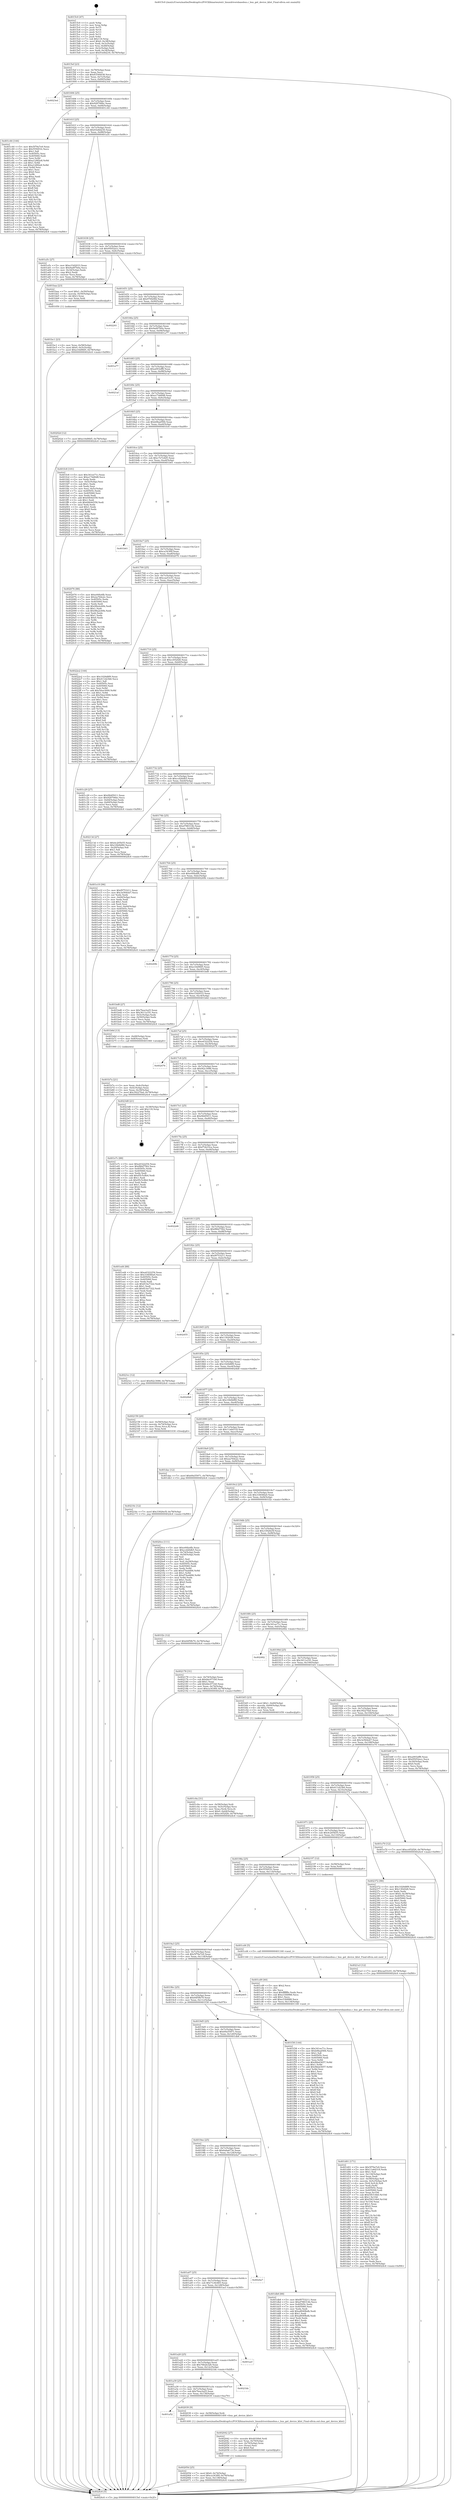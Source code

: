 digraph "0x4015c0" {
  label = "0x4015c0 (/mnt/c/Users/mathe/Desktop/tcc/POCII/binaries/extr_linuxdriversbasebus.c_bus_get_device_klist_Final-ollvm.out::main(0))"
  labelloc = "t"
  node[shape=record]

  Entry [label="",width=0.3,height=0.3,shape=circle,fillcolor=black,style=filled]
  "0x4015ef" [label="{
     0x4015ef [23]\l
     | [instrs]\l
     &nbsp;&nbsp;0x4015ef \<+3\>: mov -0x78(%rbp),%eax\l
     &nbsp;&nbsp;0x4015f2 \<+2\>: mov %eax,%ecx\l
     &nbsp;&nbsp;0x4015f4 \<+6\>: sub $0x83540038,%ecx\l
     &nbsp;&nbsp;0x4015fa \<+3\>: mov %eax,-0x7c(%rbp)\l
     &nbsp;&nbsp;0x4015fd \<+3\>: mov %ecx,-0x80(%rbp)\l
     &nbsp;&nbsp;0x401600 \<+6\>: je 00000000004023ed \<main+0xe2d\>\l
  }"]
  "0x4023ed" [label="{
     0x4023ed\l
  }", style=dashed]
  "0x401606" [label="{
     0x401606 [25]\l
     | [instrs]\l
     &nbsp;&nbsp;0x401606 \<+5\>: jmp 000000000040160b \<main+0x4b\>\l
     &nbsp;&nbsp;0x40160b \<+3\>: mov -0x7c(%rbp),%eax\l
     &nbsp;&nbsp;0x40160e \<+5\>: sub $0x928706bc,%eax\l
     &nbsp;&nbsp;0x401613 \<+6\>: mov %eax,-0x84(%rbp)\l
     &nbsp;&nbsp;0x401619 \<+6\>: je 0000000000401c44 \<main+0x684\>\l
  }"]
  Exit [label="",width=0.3,height=0.3,shape=circle,fillcolor=black,style=filled,peripheries=2]
  "0x401c44" [label="{
     0x401c44 [144]\l
     | [instrs]\l
     &nbsp;&nbsp;0x401c44 \<+5\>: mov $0x5f79a7e9,%eax\l
     &nbsp;&nbsp;0x401c49 \<+5\>: mov $0x5550f1fc,%ecx\l
     &nbsp;&nbsp;0x401c4e \<+2\>: mov $0x1,%dl\l
     &nbsp;&nbsp;0x401c50 \<+7\>: mov 0x40505c,%esi\l
     &nbsp;&nbsp;0x401c57 \<+7\>: mov 0x405060,%edi\l
     &nbsp;&nbsp;0x401c5e \<+3\>: mov %esi,%r8d\l
     &nbsp;&nbsp;0x401c61 \<+7\>: add $0xa128f2e8,%r8d\l
     &nbsp;&nbsp;0x401c68 \<+4\>: sub $0x1,%r8d\l
     &nbsp;&nbsp;0x401c6c \<+7\>: sub $0xa128f2e8,%r8d\l
     &nbsp;&nbsp;0x401c73 \<+4\>: imul %r8d,%esi\l
     &nbsp;&nbsp;0x401c77 \<+3\>: and $0x1,%esi\l
     &nbsp;&nbsp;0x401c7a \<+3\>: cmp $0x0,%esi\l
     &nbsp;&nbsp;0x401c7d \<+4\>: sete %r9b\l
     &nbsp;&nbsp;0x401c81 \<+3\>: cmp $0xa,%edi\l
     &nbsp;&nbsp;0x401c84 \<+4\>: setl %r10b\l
     &nbsp;&nbsp;0x401c88 \<+3\>: mov %r9b,%r11b\l
     &nbsp;&nbsp;0x401c8b \<+4\>: xor $0xff,%r11b\l
     &nbsp;&nbsp;0x401c8f \<+3\>: mov %r10b,%bl\l
     &nbsp;&nbsp;0x401c92 \<+3\>: xor $0xff,%bl\l
     &nbsp;&nbsp;0x401c95 \<+3\>: xor $0x0,%dl\l
     &nbsp;&nbsp;0x401c98 \<+3\>: mov %r11b,%r14b\l
     &nbsp;&nbsp;0x401c9b \<+4\>: and $0x0,%r14b\l
     &nbsp;&nbsp;0x401c9f \<+3\>: and %dl,%r9b\l
     &nbsp;&nbsp;0x401ca2 \<+3\>: mov %bl,%r15b\l
     &nbsp;&nbsp;0x401ca5 \<+4\>: and $0x0,%r15b\l
     &nbsp;&nbsp;0x401ca9 \<+3\>: and %dl,%r10b\l
     &nbsp;&nbsp;0x401cac \<+3\>: or %r9b,%r14b\l
     &nbsp;&nbsp;0x401caf \<+3\>: or %r10b,%r15b\l
     &nbsp;&nbsp;0x401cb2 \<+3\>: xor %r15b,%r14b\l
     &nbsp;&nbsp;0x401cb5 \<+3\>: or %bl,%r11b\l
     &nbsp;&nbsp;0x401cb8 \<+4\>: xor $0xff,%r11b\l
     &nbsp;&nbsp;0x401cbc \<+3\>: or $0x0,%dl\l
     &nbsp;&nbsp;0x401cbf \<+3\>: and %dl,%r11b\l
     &nbsp;&nbsp;0x401cc2 \<+3\>: or %r11b,%r14b\l
     &nbsp;&nbsp;0x401cc5 \<+4\>: test $0x1,%r14b\l
     &nbsp;&nbsp;0x401cc9 \<+3\>: cmovne %ecx,%eax\l
     &nbsp;&nbsp;0x401ccc \<+3\>: mov %eax,-0x78(%rbp)\l
     &nbsp;&nbsp;0x401ccf \<+5\>: jmp 00000000004024c6 \<main+0xf06\>\l
  }"]
  "0x40161f" [label="{
     0x40161f [25]\l
     | [instrs]\l
     &nbsp;&nbsp;0x40161f \<+5\>: jmp 0000000000401624 \<main+0x64\>\l
     &nbsp;&nbsp;0x401624 \<+3\>: mov -0x7c(%rbp),%eax\l
     &nbsp;&nbsp;0x401627 \<+5\>: sub $0x93e8d230,%eax\l
     &nbsp;&nbsp;0x40162c \<+6\>: mov %eax,-0x88(%rbp)\l
     &nbsp;&nbsp;0x401632 \<+6\>: je 0000000000401a5c \<main+0x49c\>\l
  }"]
  "0x4021a3" [label="{
     0x4021a3 [12]\l
     | [instrs]\l
     &nbsp;&nbsp;0x4021a3 \<+7\>: movl $0xcaa53c01,-0x78(%rbp)\l
     &nbsp;&nbsp;0x4021aa \<+5\>: jmp 00000000004024c6 \<main+0xf06\>\l
  }"]
  "0x401a5c" [label="{
     0x401a5c [27]\l
     | [instrs]\l
     &nbsp;&nbsp;0x401a5c \<+5\>: mov $0xe33d2033,%eax\l
     &nbsp;&nbsp;0x401a61 \<+5\>: mov $0x9ad97b0a,%ecx\l
     &nbsp;&nbsp;0x401a66 \<+3\>: mov -0x34(%rbp),%edx\l
     &nbsp;&nbsp;0x401a69 \<+3\>: cmp $0x2,%edx\l
     &nbsp;&nbsp;0x401a6c \<+3\>: cmovne %ecx,%eax\l
     &nbsp;&nbsp;0x401a6f \<+3\>: mov %eax,-0x78(%rbp)\l
     &nbsp;&nbsp;0x401a72 \<+5\>: jmp 00000000004024c6 \<main+0xf06\>\l
  }"]
  "0x401638" [label="{
     0x401638 [25]\l
     | [instrs]\l
     &nbsp;&nbsp;0x401638 \<+5\>: jmp 000000000040163d \<main+0x7d\>\l
     &nbsp;&nbsp;0x40163d \<+3\>: mov -0x7c(%rbp),%eax\l
     &nbsp;&nbsp;0x401640 \<+5\>: sub $0x95052ecc,%eax\l
     &nbsp;&nbsp;0x401645 \<+6\>: mov %eax,-0x8c(%rbp)\l
     &nbsp;&nbsp;0x40164b \<+6\>: je 0000000000401baa \<main+0x5ea\>\l
  }"]
  "0x4024c6" [label="{
     0x4024c6 [5]\l
     | [instrs]\l
     &nbsp;&nbsp;0x4024c6 \<+5\>: jmp 00000000004015ef \<main+0x2f\>\l
  }"]
  "0x4015c0" [label="{
     0x4015c0 [47]\l
     | [instrs]\l
     &nbsp;&nbsp;0x4015c0 \<+1\>: push %rbp\l
     &nbsp;&nbsp;0x4015c1 \<+3\>: mov %rsp,%rbp\l
     &nbsp;&nbsp;0x4015c4 \<+2\>: push %r15\l
     &nbsp;&nbsp;0x4015c6 \<+2\>: push %r14\l
     &nbsp;&nbsp;0x4015c8 \<+2\>: push %r13\l
     &nbsp;&nbsp;0x4015ca \<+2\>: push %r12\l
     &nbsp;&nbsp;0x4015cc \<+1\>: push %rbx\l
     &nbsp;&nbsp;0x4015cd \<+7\>: sub $0x118,%rsp\l
     &nbsp;&nbsp;0x4015d4 \<+7\>: movl $0x0,-0x38(%rbp)\l
     &nbsp;&nbsp;0x4015db \<+3\>: mov %edi,-0x3c(%rbp)\l
     &nbsp;&nbsp;0x4015de \<+4\>: mov %rsi,-0x48(%rbp)\l
     &nbsp;&nbsp;0x4015e2 \<+3\>: mov -0x3c(%rbp),%edi\l
     &nbsp;&nbsp;0x4015e5 \<+3\>: mov %edi,-0x34(%rbp)\l
     &nbsp;&nbsp;0x4015e8 \<+7\>: movl $0x93e8d230,-0x78(%rbp)\l
  }"]
  "0x40216c" [label="{
     0x40216c [12]\l
     | [instrs]\l
     &nbsp;&nbsp;0x40216c \<+7\>: movl $0x33926e5f,-0x78(%rbp)\l
     &nbsp;&nbsp;0x402173 \<+5\>: jmp 00000000004024c6 \<main+0xf06\>\l
  }"]
  "0x401baa" [label="{
     0x401baa [23]\l
     | [instrs]\l
     &nbsp;&nbsp;0x401baa \<+7\>: movl $0x1,-0x50(%rbp)\l
     &nbsp;&nbsp;0x401bb1 \<+4\>: movslq -0x50(%rbp),%rax\l
     &nbsp;&nbsp;0x401bb5 \<+4\>: shl $0x3,%rax\l
     &nbsp;&nbsp;0x401bb9 \<+3\>: mov %rax,%rdi\l
     &nbsp;&nbsp;0x401bbc \<+5\>: call 0000000000401050 \<malloc@plt\>\l
     | [calls]\l
     &nbsp;&nbsp;0x401050 \{1\} (unknown)\l
  }"]
  "0x401651" [label="{
     0x401651 [25]\l
     | [instrs]\l
     &nbsp;&nbsp;0x401651 \<+5\>: jmp 0000000000401656 \<main+0x96\>\l
     &nbsp;&nbsp;0x401656 \<+3\>: mov -0x7c(%rbp),%eax\l
     &nbsp;&nbsp;0x401659 \<+5\>: sub $0x970f29fd,%eax\l
     &nbsp;&nbsp;0x40165e \<+6\>: mov %eax,-0x90(%rbp)\l
     &nbsp;&nbsp;0x401664 \<+6\>: je 0000000000402241 \<main+0xc81\>\l
  }"]
  "0x40205d" [label="{
     0x40205d [25]\l
     | [instrs]\l
     &nbsp;&nbsp;0x40205d \<+7\>: movl $0x0,-0x74(%rbp)\l
     &nbsp;&nbsp;0x402064 \<+7\>: movl $0xca343f0f,-0x78(%rbp)\l
     &nbsp;&nbsp;0x40206b \<+6\>: mov %eax,-0x138(%rbp)\l
     &nbsp;&nbsp;0x402071 \<+5\>: jmp 00000000004024c6 \<main+0xf06\>\l
  }"]
  "0x402241" [label="{
     0x402241\l
  }", style=dashed]
  "0x40166a" [label="{
     0x40166a [25]\l
     | [instrs]\l
     &nbsp;&nbsp;0x40166a \<+5\>: jmp 000000000040166f \<main+0xaf\>\l
     &nbsp;&nbsp;0x40166f \<+3\>: mov -0x7c(%rbp),%eax\l
     &nbsp;&nbsp;0x401672 \<+5\>: sub $0x9ad97b0a,%eax\l
     &nbsp;&nbsp;0x401677 \<+6\>: mov %eax,-0x94(%rbp)\l
     &nbsp;&nbsp;0x40167d \<+6\>: je 0000000000401a77 \<main+0x4b7\>\l
  }"]
  "0x402042" [label="{
     0x402042 [27]\l
     | [instrs]\l
     &nbsp;&nbsp;0x402042 \<+10\>: movabs $0x4030b6,%rdi\l
     &nbsp;&nbsp;0x40204c \<+4\>: mov %rax,-0x70(%rbp)\l
     &nbsp;&nbsp;0x402050 \<+4\>: mov -0x70(%rbp),%rax\l
     &nbsp;&nbsp;0x402054 \<+2\>: mov (%rax),%esi\l
     &nbsp;&nbsp;0x402056 \<+2\>: mov $0x0,%al\l
     &nbsp;&nbsp;0x402058 \<+5\>: call 0000000000401040 \<printf@plt\>\l
     | [calls]\l
     &nbsp;&nbsp;0x401040 \{1\} (unknown)\l
  }"]
  "0x401a77" [label="{
     0x401a77\l
  }", style=dashed]
  "0x401683" [label="{
     0x401683 [25]\l
     | [instrs]\l
     &nbsp;&nbsp;0x401683 \<+5\>: jmp 0000000000401688 \<main+0xc8\>\l
     &nbsp;&nbsp;0x401688 \<+3\>: mov -0x7c(%rbp),%eax\l
     &nbsp;&nbsp;0x40168b \<+5\>: sub $0xa093eff8,%eax\l
     &nbsp;&nbsp;0x401690 \<+6\>: mov %eax,-0x98(%rbp)\l
     &nbsp;&nbsp;0x401696 \<+6\>: je 00000000004021af \<main+0xbef\>\l
  }"]
  "0x401a52" [label="{
     0x401a52\l
  }", style=dashed]
  "0x4021af" [label="{
     0x4021af\l
  }", style=dashed]
  "0x40169c" [label="{
     0x40169c [25]\l
     | [instrs]\l
     &nbsp;&nbsp;0x40169c \<+5\>: jmp 00000000004016a1 \<main+0xe1\>\l
     &nbsp;&nbsp;0x4016a1 \<+3\>: mov -0x7c(%rbp),%eax\l
     &nbsp;&nbsp;0x4016a4 \<+5\>: sub $0xa17dd0d8,%eax\l
     &nbsp;&nbsp;0x4016a9 \<+6\>: mov %eax,-0x9c(%rbp)\l
     &nbsp;&nbsp;0x4016af \<+6\>: je 000000000040202d \<main+0xa6d\>\l
  }"]
  "0x402039" [label="{
     0x402039 [9]\l
     | [instrs]\l
     &nbsp;&nbsp;0x402039 \<+4\>: mov -0x58(%rbp),%rdi\l
     &nbsp;&nbsp;0x40203d \<+5\>: call 0000000000401400 \<bus_get_device_klist\>\l
     | [calls]\l
     &nbsp;&nbsp;0x401400 \{1\} (/mnt/c/Users/mathe/Desktop/tcc/POCII/binaries/extr_linuxdriversbasebus.c_bus_get_device_klist_Final-ollvm.out::bus_get_device_klist)\l
  }"]
  "0x40202d" [label="{
     0x40202d [12]\l
     | [instrs]\l
     &nbsp;&nbsp;0x40202d \<+7\>: movl $0xe16d9fd5,-0x78(%rbp)\l
     &nbsp;&nbsp;0x402034 \<+5\>: jmp 00000000004024c6 \<main+0xf06\>\l
  }"]
  "0x4016b5" [label="{
     0x4016b5 [25]\l
     | [instrs]\l
     &nbsp;&nbsp;0x4016b5 \<+5\>: jmp 00000000004016ba \<main+0xfa\>\l
     &nbsp;&nbsp;0x4016ba \<+3\>: mov -0x7c(%rbp),%eax\l
     &nbsp;&nbsp;0x4016bd \<+5\>: sub $0xb9bad584,%eax\l
     &nbsp;&nbsp;0x4016c2 \<+6\>: mov %eax,-0xa0(%rbp)\l
     &nbsp;&nbsp;0x4016c8 \<+6\>: je 0000000000401fc8 \<main+0xa08\>\l
  }"]
  "0x401a39" [label="{
     0x401a39 [25]\l
     | [instrs]\l
     &nbsp;&nbsp;0x401a39 \<+5\>: jmp 0000000000401a3e \<main+0x47e\>\l
     &nbsp;&nbsp;0x401a3e \<+3\>: mov -0x7c(%rbp),%eax\l
     &nbsp;&nbsp;0x401a41 \<+5\>: sub $0x7bea3a25,%eax\l
     &nbsp;&nbsp;0x401a46 \<+6\>: mov %eax,-0x130(%rbp)\l
     &nbsp;&nbsp;0x401a4c \<+6\>: je 0000000000402039 \<main+0xa79\>\l
  }"]
  "0x401fc8" [label="{
     0x401fc8 [101]\l
     | [instrs]\l
     &nbsp;&nbsp;0x401fc8 \<+5\>: mov $0x341ee71c,%eax\l
     &nbsp;&nbsp;0x401fcd \<+5\>: mov $0xa17dd0d8,%ecx\l
     &nbsp;&nbsp;0x401fd2 \<+2\>: xor %edx,%edx\l
     &nbsp;&nbsp;0x401fd4 \<+3\>: mov -0x5c(%rbp),%esi\l
     &nbsp;&nbsp;0x401fd7 \<+3\>: sub $0x1,%edx\l
     &nbsp;&nbsp;0x401fda \<+2\>: sub %edx,%esi\l
     &nbsp;&nbsp;0x401fdc \<+3\>: mov %esi,-0x5c(%rbp)\l
     &nbsp;&nbsp;0x401fdf \<+7\>: mov 0x40505c,%edx\l
     &nbsp;&nbsp;0x401fe6 \<+7\>: mov 0x405060,%esi\l
     &nbsp;&nbsp;0x401fed \<+2\>: mov %edx,%edi\l
     &nbsp;&nbsp;0x401fef \<+6\>: add $0x6464d358,%edi\l
     &nbsp;&nbsp;0x401ff5 \<+3\>: sub $0x1,%edi\l
     &nbsp;&nbsp;0x401ff8 \<+6\>: sub $0x6464d358,%edi\l
     &nbsp;&nbsp;0x401ffe \<+3\>: imul %edi,%edx\l
     &nbsp;&nbsp;0x402001 \<+3\>: and $0x1,%edx\l
     &nbsp;&nbsp;0x402004 \<+3\>: cmp $0x0,%edx\l
     &nbsp;&nbsp;0x402007 \<+4\>: sete %r8b\l
     &nbsp;&nbsp;0x40200b \<+3\>: cmp $0xa,%esi\l
     &nbsp;&nbsp;0x40200e \<+4\>: setl %r9b\l
     &nbsp;&nbsp;0x402012 \<+3\>: mov %r8b,%r10b\l
     &nbsp;&nbsp;0x402015 \<+3\>: and %r9b,%r10b\l
     &nbsp;&nbsp;0x402018 \<+3\>: xor %r9b,%r8b\l
     &nbsp;&nbsp;0x40201b \<+3\>: or %r8b,%r10b\l
     &nbsp;&nbsp;0x40201e \<+4\>: test $0x1,%r10b\l
     &nbsp;&nbsp;0x402022 \<+3\>: cmovne %ecx,%eax\l
     &nbsp;&nbsp;0x402025 \<+3\>: mov %eax,-0x78(%rbp)\l
     &nbsp;&nbsp;0x402028 \<+5\>: jmp 00000000004024c6 \<main+0xf06\>\l
  }"]
  "0x4016ce" [label="{
     0x4016ce [25]\l
     | [instrs]\l
     &nbsp;&nbsp;0x4016ce \<+5\>: jmp 00000000004016d3 \<main+0x113\>\l
     &nbsp;&nbsp;0x4016d3 \<+3\>: mov -0x7c(%rbp),%eax\l
     &nbsp;&nbsp;0x4016d6 \<+5\>: sub $0xc7e7e4d5,%eax\l
     &nbsp;&nbsp;0x4016db \<+6\>: mov %eax,-0xa4(%rbp)\l
     &nbsp;&nbsp;0x4016e1 \<+6\>: je 0000000000401b61 \<main+0x5a1\>\l
  }"]
  "0x4021bb" [label="{
     0x4021bb\l
  }", style=dashed]
  "0x401b61" [label="{
     0x401b61\l
  }", style=dashed]
  "0x4016e7" [label="{
     0x4016e7 [25]\l
     | [instrs]\l
     &nbsp;&nbsp;0x4016e7 \<+5\>: jmp 00000000004016ec \<main+0x12c\>\l
     &nbsp;&nbsp;0x4016ec \<+3\>: mov -0x7c(%rbp),%eax\l
     &nbsp;&nbsp;0x4016ef \<+5\>: sub $0xca343f0f,%eax\l
     &nbsp;&nbsp;0x4016f4 \<+6\>: mov %eax,-0xa8(%rbp)\l
     &nbsp;&nbsp;0x4016fa \<+6\>: je 0000000000402076 \<main+0xab6\>\l
  }"]
  "0x401a20" [label="{
     0x401a20 [25]\l
     | [instrs]\l
     &nbsp;&nbsp;0x401a20 \<+5\>: jmp 0000000000401a25 \<main+0x465\>\l
     &nbsp;&nbsp;0x401a25 \<+3\>: mov -0x7c(%rbp),%eax\l
     &nbsp;&nbsp;0x401a28 \<+5\>: sub $0x7662b326,%eax\l
     &nbsp;&nbsp;0x401a2d \<+6\>: mov %eax,-0x12c(%rbp)\l
     &nbsp;&nbsp;0x401a33 \<+6\>: je 00000000004021bb \<main+0xbfb\>\l
  }"]
  "0x402076" [label="{
     0x402076 [88]\l
     | [instrs]\l
     &nbsp;&nbsp;0x402076 \<+5\>: mov $0xe00fa4fb,%eax\l
     &nbsp;&nbsp;0x40207b \<+5\>: mov $0x2a764e2c,%ecx\l
     &nbsp;&nbsp;0x402080 \<+7\>: mov 0x40505c,%edx\l
     &nbsp;&nbsp;0x402087 \<+7\>: mov 0x405060,%esi\l
     &nbsp;&nbsp;0x40208e \<+2\>: mov %edx,%edi\l
     &nbsp;&nbsp;0x402090 \<+6\>: add $0x98a2e40b,%edi\l
     &nbsp;&nbsp;0x402096 \<+3\>: sub $0x1,%edi\l
     &nbsp;&nbsp;0x402099 \<+6\>: sub $0x98a2e40b,%edi\l
     &nbsp;&nbsp;0x40209f \<+3\>: imul %edi,%edx\l
     &nbsp;&nbsp;0x4020a2 \<+3\>: and $0x1,%edx\l
     &nbsp;&nbsp;0x4020a5 \<+3\>: cmp $0x0,%edx\l
     &nbsp;&nbsp;0x4020a8 \<+4\>: sete %r8b\l
     &nbsp;&nbsp;0x4020ac \<+3\>: cmp $0xa,%esi\l
     &nbsp;&nbsp;0x4020af \<+4\>: setl %r9b\l
     &nbsp;&nbsp;0x4020b3 \<+3\>: mov %r8b,%r10b\l
     &nbsp;&nbsp;0x4020b6 \<+3\>: and %r9b,%r10b\l
     &nbsp;&nbsp;0x4020b9 \<+3\>: xor %r9b,%r8b\l
     &nbsp;&nbsp;0x4020bc \<+3\>: or %r8b,%r10b\l
     &nbsp;&nbsp;0x4020bf \<+4\>: test $0x1,%r10b\l
     &nbsp;&nbsp;0x4020c3 \<+3\>: cmovne %ecx,%eax\l
     &nbsp;&nbsp;0x4020c6 \<+3\>: mov %eax,-0x78(%rbp)\l
     &nbsp;&nbsp;0x4020c9 \<+5\>: jmp 00000000004024c6 \<main+0xf06\>\l
  }"]
  "0x401700" [label="{
     0x401700 [25]\l
     | [instrs]\l
     &nbsp;&nbsp;0x401700 \<+5\>: jmp 0000000000401705 \<main+0x145\>\l
     &nbsp;&nbsp;0x401705 \<+3\>: mov -0x7c(%rbp),%eax\l
     &nbsp;&nbsp;0x401708 \<+5\>: sub $0xcaa53c01,%eax\l
     &nbsp;&nbsp;0x40170d \<+6\>: mov %eax,-0xac(%rbp)\l
     &nbsp;&nbsp;0x401713 \<+6\>: je 00000000004022e2 \<main+0xd22\>\l
  }"]
  "0x401acf" [label="{
     0x401acf\l
  }", style=dashed]
  "0x4022e2" [label="{
     0x4022e2 [144]\l
     | [instrs]\l
     &nbsp;&nbsp;0x4022e2 \<+5\>: mov $0x1029d8f9,%eax\l
     &nbsp;&nbsp;0x4022e7 \<+5\>: mov $0x411d23b6,%ecx\l
     &nbsp;&nbsp;0x4022ec \<+2\>: mov $0x1,%dl\l
     &nbsp;&nbsp;0x4022ee \<+7\>: mov 0x40505c,%esi\l
     &nbsp;&nbsp;0x4022f5 \<+7\>: mov 0x405060,%edi\l
     &nbsp;&nbsp;0x4022fc \<+3\>: mov %esi,%r8d\l
     &nbsp;&nbsp;0x4022ff \<+7\>: add $0x54ee3000,%r8d\l
     &nbsp;&nbsp;0x402306 \<+4\>: sub $0x1,%r8d\l
     &nbsp;&nbsp;0x40230a \<+7\>: sub $0x54ee3000,%r8d\l
     &nbsp;&nbsp;0x402311 \<+4\>: imul %r8d,%esi\l
     &nbsp;&nbsp;0x402315 \<+3\>: and $0x1,%esi\l
     &nbsp;&nbsp;0x402318 \<+3\>: cmp $0x0,%esi\l
     &nbsp;&nbsp;0x40231b \<+4\>: sete %r9b\l
     &nbsp;&nbsp;0x40231f \<+3\>: cmp $0xa,%edi\l
     &nbsp;&nbsp;0x402322 \<+4\>: setl %r10b\l
     &nbsp;&nbsp;0x402326 \<+3\>: mov %r9b,%r11b\l
     &nbsp;&nbsp;0x402329 \<+4\>: xor $0xff,%r11b\l
     &nbsp;&nbsp;0x40232d \<+3\>: mov %r10b,%bl\l
     &nbsp;&nbsp;0x402330 \<+3\>: xor $0xff,%bl\l
     &nbsp;&nbsp;0x402333 \<+3\>: xor $0x0,%dl\l
     &nbsp;&nbsp;0x402336 \<+3\>: mov %r11b,%r14b\l
     &nbsp;&nbsp;0x402339 \<+4\>: and $0x0,%r14b\l
     &nbsp;&nbsp;0x40233d \<+3\>: and %dl,%r9b\l
     &nbsp;&nbsp;0x402340 \<+3\>: mov %bl,%r15b\l
     &nbsp;&nbsp;0x402343 \<+4\>: and $0x0,%r15b\l
     &nbsp;&nbsp;0x402347 \<+3\>: and %dl,%r10b\l
     &nbsp;&nbsp;0x40234a \<+3\>: or %r9b,%r14b\l
     &nbsp;&nbsp;0x40234d \<+3\>: or %r10b,%r15b\l
     &nbsp;&nbsp;0x402350 \<+3\>: xor %r15b,%r14b\l
     &nbsp;&nbsp;0x402353 \<+3\>: or %bl,%r11b\l
     &nbsp;&nbsp;0x402356 \<+4\>: xor $0xff,%r11b\l
     &nbsp;&nbsp;0x40235a \<+3\>: or $0x0,%dl\l
     &nbsp;&nbsp;0x40235d \<+3\>: and %dl,%r11b\l
     &nbsp;&nbsp;0x402360 \<+3\>: or %r11b,%r14b\l
     &nbsp;&nbsp;0x402363 \<+4\>: test $0x1,%r14b\l
     &nbsp;&nbsp;0x402367 \<+3\>: cmovne %ecx,%eax\l
     &nbsp;&nbsp;0x40236a \<+3\>: mov %eax,-0x78(%rbp)\l
     &nbsp;&nbsp;0x40236d \<+5\>: jmp 00000000004024c6 \<main+0xf06\>\l
  }"]
  "0x401719" [label="{
     0x401719 [25]\l
     | [instrs]\l
     &nbsp;&nbsp;0x401719 \<+5\>: jmp 000000000040171e \<main+0x15e\>\l
     &nbsp;&nbsp;0x40171e \<+3\>: mov -0x7c(%rbp),%eax\l
     &nbsp;&nbsp;0x401721 \<+5\>: sub $0xcc652f26,%eax\l
     &nbsp;&nbsp;0x401726 \<+6\>: mov %eax,-0xb0(%rbp)\l
     &nbsp;&nbsp;0x40172c \<+6\>: je 0000000000401c29 \<main+0x669\>\l
  }"]
  "0x401a07" [label="{
     0x401a07 [25]\l
     | [instrs]\l
     &nbsp;&nbsp;0x401a07 \<+5\>: jmp 0000000000401a0c \<main+0x44c\>\l
     &nbsp;&nbsp;0x401a0c \<+3\>: mov -0x7c(%rbp),%eax\l
     &nbsp;&nbsp;0x401a0f \<+5\>: sub $0x71c8c665,%eax\l
     &nbsp;&nbsp;0x401a14 \<+6\>: mov %eax,-0x128(%rbp)\l
     &nbsp;&nbsp;0x401a1a \<+6\>: je 0000000000401acf \<main+0x50f\>\l
  }"]
  "0x401c29" [label="{
     0x401c29 [27]\l
     | [instrs]\l
     &nbsp;&nbsp;0x401c29 \<+5\>: mov $0xf4b85011,%eax\l
     &nbsp;&nbsp;0x401c2e \<+5\>: mov $0x928706bc,%ecx\l
     &nbsp;&nbsp;0x401c33 \<+3\>: mov -0x64(%rbp),%edx\l
     &nbsp;&nbsp;0x401c36 \<+3\>: cmp -0x60(%rbp),%edx\l
     &nbsp;&nbsp;0x401c39 \<+3\>: cmovl %ecx,%eax\l
     &nbsp;&nbsp;0x401c3c \<+3\>: mov %eax,-0x78(%rbp)\l
     &nbsp;&nbsp;0x401c3f \<+5\>: jmp 00000000004024c6 \<main+0xf06\>\l
  }"]
  "0x401732" [label="{
     0x401732 [25]\l
     | [instrs]\l
     &nbsp;&nbsp;0x401732 \<+5\>: jmp 0000000000401737 \<main+0x177\>\l
     &nbsp;&nbsp;0x401737 \<+3\>: mov -0x7c(%rbp),%eax\l
     &nbsp;&nbsp;0x40173a \<+5\>: sub $0xccd26db5,%eax\l
     &nbsp;&nbsp;0x40173f \<+6\>: mov %eax,-0xb4(%rbp)\l
     &nbsp;&nbsp;0x401745 \<+6\>: je 000000000040213d \<main+0xb7d\>\l
  }"]
  "0x4024a7" [label="{
     0x4024a7\l
  }", style=dashed]
  "0x40213d" [label="{
     0x40213d [27]\l
     | [instrs]\l
     &nbsp;&nbsp;0x40213d \<+5\>: mov $0x4c205b55,%eax\l
     &nbsp;&nbsp;0x402142 \<+5\>: mov $0x10b0bf80,%ecx\l
     &nbsp;&nbsp;0x402147 \<+3\>: mov -0x29(%rbp),%dl\l
     &nbsp;&nbsp;0x40214a \<+3\>: test $0x1,%dl\l
     &nbsp;&nbsp;0x40214d \<+3\>: cmovne %ecx,%eax\l
     &nbsp;&nbsp;0x402150 \<+3\>: mov %eax,-0x78(%rbp)\l
     &nbsp;&nbsp;0x402153 \<+5\>: jmp 00000000004024c6 \<main+0xf06\>\l
  }"]
  "0x40174b" [label="{
     0x40174b [25]\l
     | [instrs]\l
     &nbsp;&nbsp;0x40174b \<+5\>: jmp 0000000000401750 \<main+0x190\>\l
     &nbsp;&nbsp;0x401750 \<+3\>: mov -0x7c(%rbp),%eax\l
     &nbsp;&nbsp;0x401753 \<+5\>: sub $0xd788314b,%eax\l
     &nbsp;&nbsp;0x401758 \<+6\>: mov %eax,-0xb8(%rbp)\l
     &nbsp;&nbsp;0x40175e \<+6\>: je 0000000000401e10 \<main+0x850\>\l
  }"]
  "0x4019ee" [label="{
     0x4019ee [25]\l
     | [instrs]\l
     &nbsp;&nbsp;0x4019ee \<+5\>: jmp 00000000004019f3 \<main+0x433\>\l
     &nbsp;&nbsp;0x4019f3 \<+3\>: mov -0x7c(%rbp),%eax\l
     &nbsp;&nbsp;0x4019f6 \<+5\>: sub $0x6aba673e,%eax\l
     &nbsp;&nbsp;0x4019fb \<+6\>: mov %eax,-0x124(%rbp)\l
     &nbsp;&nbsp;0x401a01 \<+6\>: je 00000000004024a7 \<main+0xee7\>\l
  }"]
  "0x401e10" [label="{
     0x401e10 [96]\l
     | [instrs]\l
     &nbsp;&nbsp;0x401e10 \<+5\>: mov $0xf9753211,%eax\l
     &nbsp;&nbsp;0x401e15 \<+5\>: mov $0x3e564eb7,%ecx\l
     &nbsp;&nbsp;0x401e1a \<+2\>: xor %edx,%edx\l
     &nbsp;&nbsp;0x401e1c \<+3\>: mov -0x64(%rbp),%esi\l
     &nbsp;&nbsp;0x401e1f \<+2\>: mov %edx,%edi\l
     &nbsp;&nbsp;0x401e21 \<+3\>: sub $0x1,%edi\l
     &nbsp;&nbsp;0x401e24 \<+2\>: sub %edi,%esi\l
     &nbsp;&nbsp;0x401e26 \<+3\>: mov %esi,-0x64(%rbp)\l
     &nbsp;&nbsp;0x401e29 \<+7\>: mov 0x40505c,%esi\l
     &nbsp;&nbsp;0x401e30 \<+7\>: mov 0x405060,%edi\l
     &nbsp;&nbsp;0x401e37 \<+3\>: sub $0x1,%edx\l
     &nbsp;&nbsp;0x401e3a \<+3\>: mov %esi,%r8d\l
     &nbsp;&nbsp;0x401e3d \<+3\>: add %edx,%r8d\l
     &nbsp;&nbsp;0x401e40 \<+4\>: imul %r8d,%esi\l
     &nbsp;&nbsp;0x401e44 \<+3\>: and $0x1,%esi\l
     &nbsp;&nbsp;0x401e47 \<+3\>: cmp $0x0,%esi\l
     &nbsp;&nbsp;0x401e4a \<+4\>: sete %r9b\l
     &nbsp;&nbsp;0x401e4e \<+3\>: cmp $0xa,%edi\l
     &nbsp;&nbsp;0x401e51 \<+4\>: setl %r10b\l
     &nbsp;&nbsp;0x401e55 \<+3\>: mov %r9b,%r11b\l
     &nbsp;&nbsp;0x401e58 \<+3\>: and %r10b,%r11b\l
     &nbsp;&nbsp;0x401e5b \<+3\>: xor %r10b,%r9b\l
     &nbsp;&nbsp;0x401e5e \<+3\>: or %r9b,%r11b\l
     &nbsp;&nbsp;0x401e61 \<+4\>: test $0x1,%r11b\l
     &nbsp;&nbsp;0x401e65 \<+3\>: cmovne %ecx,%eax\l
     &nbsp;&nbsp;0x401e68 \<+3\>: mov %eax,-0x78(%rbp)\l
     &nbsp;&nbsp;0x401e6b \<+5\>: jmp 00000000004024c6 \<main+0xf06\>\l
  }"]
  "0x401764" [label="{
     0x401764 [25]\l
     | [instrs]\l
     &nbsp;&nbsp;0x401764 \<+5\>: jmp 0000000000401769 \<main+0x1a9\>\l
     &nbsp;&nbsp;0x401769 \<+3\>: mov -0x7c(%rbp),%eax\l
     &nbsp;&nbsp;0x40176c \<+5\>: sub $0xe00fa4fb,%eax\l
     &nbsp;&nbsp;0x401771 \<+6\>: mov %eax,-0xbc(%rbp)\l
     &nbsp;&nbsp;0x401777 \<+6\>: je 000000000040249b \<main+0xedb\>\l
  }"]
  "0x401db8" [label="{
     0x401db8 [88]\l
     | [instrs]\l
     &nbsp;&nbsp;0x401db8 \<+5\>: mov $0xf9753211,%eax\l
     &nbsp;&nbsp;0x401dbd \<+5\>: mov $0xd788314b,%ecx\l
     &nbsp;&nbsp;0x401dc2 \<+7\>: mov 0x40505c,%edx\l
     &nbsp;&nbsp;0x401dc9 \<+7\>: mov 0x405060,%esi\l
     &nbsp;&nbsp;0x401dd0 \<+2\>: mov %edx,%edi\l
     &nbsp;&nbsp;0x401dd2 \<+6\>: add $0xa8049bdb,%edi\l
     &nbsp;&nbsp;0x401dd8 \<+3\>: sub $0x1,%edi\l
     &nbsp;&nbsp;0x401ddb \<+6\>: sub $0xa8049bdb,%edi\l
     &nbsp;&nbsp;0x401de1 \<+3\>: imul %edi,%edx\l
     &nbsp;&nbsp;0x401de4 \<+3\>: and $0x1,%edx\l
     &nbsp;&nbsp;0x401de7 \<+3\>: cmp $0x0,%edx\l
     &nbsp;&nbsp;0x401dea \<+4\>: sete %r8b\l
     &nbsp;&nbsp;0x401dee \<+3\>: cmp $0xa,%esi\l
     &nbsp;&nbsp;0x401df1 \<+4\>: setl %r9b\l
     &nbsp;&nbsp;0x401df5 \<+3\>: mov %r8b,%r10b\l
     &nbsp;&nbsp;0x401df8 \<+3\>: and %r9b,%r10b\l
     &nbsp;&nbsp;0x401dfb \<+3\>: xor %r9b,%r8b\l
     &nbsp;&nbsp;0x401dfe \<+3\>: or %r8b,%r10b\l
     &nbsp;&nbsp;0x401e01 \<+4\>: test $0x1,%r10b\l
     &nbsp;&nbsp;0x401e05 \<+3\>: cmovne %ecx,%eax\l
     &nbsp;&nbsp;0x401e08 \<+3\>: mov %eax,-0x78(%rbp)\l
     &nbsp;&nbsp;0x401e0b \<+5\>: jmp 00000000004024c6 \<main+0xf06\>\l
  }"]
  "0x40249b" [label="{
     0x40249b\l
  }", style=dashed]
  "0x40177d" [label="{
     0x40177d [25]\l
     | [instrs]\l
     &nbsp;&nbsp;0x40177d \<+5\>: jmp 0000000000401782 \<main+0x1c2\>\l
     &nbsp;&nbsp;0x401782 \<+3\>: mov -0x7c(%rbp),%eax\l
     &nbsp;&nbsp;0x401785 \<+5\>: sub $0xe16d9fd5,%eax\l
     &nbsp;&nbsp;0x40178a \<+6\>: mov %eax,-0xc0(%rbp)\l
     &nbsp;&nbsp;0x401790 \<+6\>: je 0000000000401bd8 \<main+0x618\>\l
  }"]
  "0x4019d5" [label="{
     0x4019d5 [25]\l
     | [instrs]\l
     &nbsp;&nbsp;0x4019d5 \<+5\>: jmp 00000000004019da \<main+0x41a\>\l
     &nbsp;&nbsp;0x4019da \<+3\>: mov -0x7c(%rbp),%eax\l
     &nbsp;&nbsp;0x4019dd \<+5\>: sub $0x69a55971,%eax\l
     &nbsp;&nbsp;0x4019e2 \<+6\>: mov %eax,-0x120(%rbp)\l
     &nbsp;&nbsp;0x4019e8 \<+6\>: je 0000000000401db8 \<main+0x7f8\>\l
  }"]
  "0x401bd8" [label="{
     0x401bd8 [27]\l
     | [instrs]\l
     &nbsp;&nbsp;0x401bd8 \<+5\>: mov $0x7bea3a25,%eax\l
     &nbsp;&nbsp;0x401bdd \<+5\>: mov $0x3611a191,%ecx\l
     &nbsp;&nbsp;0x401be2 \<+3\>: mov -0x5c(%rbp),%edx\l
     &nbsp;&nbsp;0x401be5 \<+3\>: cmp -0x50(%rbp),%edx\l
     &nbsp;&nbsp;0x401be8 \<+3\>: cmovl %ecx,%eax\l
     &nbsp;&nbsp;0x401beb \<+3\>: mov %eax,-0x78(%rbp)\l
     &nbsp;&nbsp;0x401bee \<+5\>: jmp 00000000004024c6 \<main+0xf06\>\l
  }"]
  "0x401796" [label="{
     0x401796 [25]\l
     | [instrs]\l
     &nbsp;&nbsp;0x401796 \<+5\>: jmp 000000000040179b \<main+0x1db\>\l
     &nbsp;&nbsp;0x40179b \<+3\>: mov -0x7c(%rbp),%eax\l
     &nbsp;&nbsp;0x40179e \<+5\>: sub $0xe33d2033,%eax\l
     &nbsp;&nbsp;0x4017a3 \<+6\>: mov %eax,-0xc4(%rbp)\l
     &nbsp;&nbsp;0x4017a9 \<+6\>: je 0000000000401b6d \<main+0x5ad\>\l
  }"]
  "0x401f38" [label="{
     0x401f38 [144]\l
     | [instrs]\l
     &nbsp;&nbsp;0x401f38 \<+5\>: mov $0x341ee71c,%eax\l
     &nbsp;&nbsp;0x401f3d \<+5\>: mov $0xb9bad584,%ecx\l
     &nbsp;&nbsp;0x401f42 \<+2\>: mov $0x1,%dl\l
     &nbsp;&nbsp;0x401f44 \<+7\>: mov 0x40505c,%esi\l
     &nbsp;&nbsp;0x401f4b \<+7\>: mov 0x405060,%edi\l
     &nbsp;&nbsp;0x401f52 \<+3\>: mov %esi,%r8d\l
     &nbsp;&nbsp;0x401f55 \<+7\>: sub $0x9bbd3657,%r8d\l
     &nbsp;&nbsp;0x401f5c \<+4\>: sub $0x1,%r8d\l
     &nbsp;&nbsp;0x401f60 \<+7\>: add $0x9bbd3657,%r8d\l
     &nbsp;&nbsp;0x401f67 \<+4\>: imul %r8d,%esi\l
     &nbsp;&nbsp;0x401f6b \<+3\>: and $0x1,%esi\l
     &nbsp;&nbsp;0x401f6e \<+3\>: cmp $0x0,%esi\l
     &nbsp;&nbsp;0x401f71 \<+4\>: sete %r9b\l
     &nbsp;&nbsp;0x401f75 \<+3\>: cmp $0xa,%edi\l
     &nbsp;&nbsp;0x401f78 \<+4\>: setl %r10b\l
     &nbsp;&nbsp;0x401f7c \<+3\>: mov %r9b,%r11b\l
     &nbsp;&nbsp;0x401f7f \<+4\>: xor $0xff,%r11b\l
     &nbsp;&nbsp;0x401f83 \<+3\>: mov %r10b,%bl\l
     &nbsp;&nbsp;0x401f86 \<+3\>: xor $0xff,%bl\l
     &nbsp;&nbsp;0x401f89 \<+3\>: xor $0x0,%dl\l
     &nbsp;&nbsp;0x401f8c \<+3\>: mov %r11b,%r14b\l
     &nbsp;&nbsp;0x401f8f \<+4\>: and $0x0,%r14b\l
     &nbsp;&nbsp;0x401f93 \<+3\>: and %dl,%r9b\l
     &nbsp;&nbsp;0x401f96 \<+3\>: mov %bl,%r15b\l
     &nbsp;&nbsp;0x401f99 \<+4\>: and $0x0,%r15b\l
     &nbsp;&nbsp;0x401f9d \<+3\>: and %dl,%r10b\l
     &nbsp;&nbsp;0x401fa0 \<+3\>: or %r9b,%r14b\l
     &nbsp;&nbsp;0x401fa3 \<+3\>: or %r10b,%r15b\l
     &nbsp;&nbsp;0x401fa6 \<+3\>: xor %r15b,%r14b\l
     &nbsp;&nbsp;0x401fa9 \<+3\>: or %bl,%r11b\l
     &nbsp;&nbsp;0x401fac \<+4\>: xor $0xff,%r11b\l
     &nbsp;&nbsp;0x401fb0 \<+3\>: or $0x0,%dl\l
     &nbsp;&nbsp;0x401fb3 \<+3\>: and %dl,%r11b\l
     &nbsp;&nbsp;0x401fb6 \<+3\>: or %r11b,%r14b\l
     &nbsp;&nbsp;0x401fb9 \<+4\>: test $0x1,%r14b\l
     &nbsp;&nbsp;0x401fbd \<+3\>: cmovne %ecx,%eax\l
     &nbsp;&nbsp;0x401fc0 \<+3\>: mov %eax,-0x78(%rbp)\l
     &nbsp;&nbsp;0x401fc3 \<+5\>: jmp 00000000004024c6 \<main+0xf06\>\l
  }"]
  "0x401b6d" [label="{
     0x401b6d [13]\l
     | [instrs]\l
     &nbsp;&nbsp;0x401b6d \<+4\>: mov -0x48(%rbp),%rax\l
     &nbsp;&nbsp;0x401b71 \<+4\>: mov 0x8(%rax),%rdi\l
     &nbsp;&nbsp;0x401b75 \<+5\>: call 0000000000401060 \<atoi@plt\>\l
     | [calls]\l
     &nbsp;&nbsp;0x401060 \{1\} (unknown)\l
  }"]
  "0x4017af" [label="{
     0x4017af [25]\l
     | [instrs]\l
     &nbsp;&nbsp;0x4017af \<+5\>: jmp 00000000004017b4 \<main+0x1f4\>\l
     &nbsp;&nbsp;0x4017b4 \<+3\>: mov -0x7c(%rbp),%eax\l
     &nbsp;&nbsp;0x4017b7 \<+5\>: sub $0xe6322254,%eax\l
     &nbsp;&nbsp;0x4017bc \<+6\>: mov %eax,-0xc8(%rbp)\l
     &nbsp;&nbsp;0x4017c2 \<+6\>: je 0000000000402476 \<main+0xeb6\>\l
  }"]
  "0x401b7a" [label="{
     0x401b7a [21]\l
     | [instrs]\l
     &nbsp;&nbsp;0x401b7a \<+3\>: mov %eax,-0x4c(%rbp)\l
     &nbsp;&nbsp;0x401b7d \<+3\>: mov -0x4c(%rbp),%eax\l
     &nbsp;&nbsp;0x401b80 \<+3\>: mov %eax,-0x30(%rbp)\l
     &nbsp;&nbsp;0x401b83 \<+7\>: movl $0x39227fad,-0x78(%rbp)\l
     &nbsp;&nbsp;0x401b8a \<+5\>: jmp 00000000004024c6 \<main+0xf06\>\l
  }"]
  "0x4019bc" [label="{
     0x4019bc [25]\l
     | [instrs]\l
     &nbsp;&nbsp;0x4019bc \<+5\>: jmp 00000000004019c1 \<main+0x401\>\l
     &nbsp;&nbsp;0x4019c1 \<+3\>: mov -0x7c(%rbp),%eax\l
     &nbsp;&nbsp;0x4019c4 \<+5\>: sub $0x64f5fb79,%eax\l
     &nbsp;&nbsp;0x4019c9 \<+6\>: mov %eax,-0x11c(%rbp)\l
     &nbsp;&nbsp;0x4019cf \<+6\>: je 0000000000401f38 \<main+0x978\>\l
  }"]
  "0x402476" [label="{
     0x402476\l
  }", style=dashed]
  "0x4017c8" [label="{
     0x4017c8 [25]\l
     | [instrs]\l
     &nbsp;&nbsp;0x4017c8 \<+5\>: jmp 00000000004017cd \<main+0x20d\>\l
     &nbsp;&nbsp;0x4017cd \<+3\>: mov -0x7c(%rbp),%eax\l
     &nbsp;&nbsp;0x4017d0 \<+5\>: sub $0xf42c3086,%eax\l
     &nbsp;&nbsp;0x4017d5 \<+6\>: mov %eax,-0xcc(%rbp)\l
     &nbsp;&nbsp;0x4017db \<+6\>: je 00000000004023d8 \<main+0xe18\>\l
  }"]
  "0x402405" [label="{
     0x402405\l
  }", style=dashed]
  "0x4023d8" [label="{
     0x4023d8 [21]\l
     | [instrs]\l
     &nbsp;&nbsp;0x4023d8 \<+3\>: mov -0x38(%rbp),%eax\l
     &nbsp;&nbsp;0x4023db \<+7\>: add $0x118,%rsp\l
     &nbsp;&nbsp;0x4023e2 \<+1\>: pop %rbx\l
     &nbsp;&nbsp;0x4023e3 \<+2\>: pop %r12\l
     &nbsp;&nbsp;0x4023e5 \<+2\>: pop %r13\l
     &nbsp;&nbsp;0x4023e7 \<+2\>: pop %r14\l
     &nbsp;&nbsp;0x4023e9 \<+2\>: pop %r15\l
     &nbsp;&nbsp;0x4023eb \<+1\>: pop %rbp\l
     &nbsp;&nbsp;0x4023ec \<+1\>: ret\l
  }"]
  "0x4017e1" [label="{
     0x4017e1 [25]\l
     | [instrs]\l
     &nbsp;&nbsp;0x4017e1 \<+5\>: jmp 00000000004017e6 \<main+0x226\>\l
     &nbsp;&nbsp;0x4017e6 \<+3\>: mov -0x7c(%rbp),%eax\l
     &nbsp;&nbsp;0x4017e9 \<+5\>: sub $0xf4b85011,%eax\l
     &nbsp;&nbsp;0x4017ee \<+6\>: mov %eax,-0xd0(%rbp)\l
     &nbsp;&nbsp;0x4017f4 \<+6\>: je 0000000000401e7c \<main+0x8bc\>\l
  }"]
  "0x401d01" [label="{
     0x401d01 [171]\l
     | [instrs]\l
     &nbsp;&nbsp;0x401d01 \<+5\>: mov $0x5f79a7e9,%ecx\l
     &nbsp;&nbsp;0x401d06 \<+5\>: mov $0x11a6d318,%edx\l
     &nbsp;&nbsp;0x401d0b \<+3\>: mov $0x1,%sil\l
     &nbsp;&nbsp;0x401d0e \<+6\>: mov -0x134(%rbp),%edi\l
     &nbsp;&nbsp;0x401d14 \<+3\>: imul %eax,%edi\l
     &nbsp;&nbsp;0x401d17 \<+4\>: mov -0x58(%rbp),%r8\l
     &nbsp;&nbsp;0x401d1b \<+4\>: movslq -0x5c(%rbp),%r9\l
     &nbsp;&nbsp;0x401d1f \<+4\>: mov (%r8,%r9,8),%r8\l
     &nbsp;&nbsp;0x401d23 \<+3\>: mov %edi,(%r8)\l
     &nbsp;&nbsp;0x401d26 \<+7\>: mov 0x40505c,%eax\l
     &nbsp;&nbsp;0x401d2d \<+7\>: mov 0x405060,%edi\l
     &nbsp;&nbsp;0x401d34 \<+3\>: mov %eax,%r10d\l
     &nbsp;&nbsp;0x401d37 \<+7\>: sub $0xf38314b0,%r10d\l
     &nbsp;&nbsp;0x401d3e \<+4\>: sub $0x1,%r10d\l
     &nbsp;&nbsp;0x401d42 \<+7\>: add $0xf38314b0,%r10d\l
     &nbsp;&nbsp;0x401d49 \<+4\>: imul %r10d,%eax\l
     &nbsp;&nbsp;0x401d4d \<+3\>: and $0x1,%eax\l
     &nbsp;&nbsp;0x401d50 \<+3\>: cmp $0x0,%eax\l
     &nbsp;&nbsp;0x401d53 \<+4\>: sete %r11b\l
     &nbsp;&nbsp;0x401d57 \<+3\>: cmp $0xa,%edi\l
     &nbsp;&nbsp;0x401d5a \<+3\>: setl %bl\l
     &nbsp;&nbsp;0x401d5d \<+3\>: mov %r11b,%r14b\l
     &nbsp;&nbsp;0x401d60 \<+4\>: xor $0xff,%r14b\l
     &nbsp;&nbsp;0x401d64 \<+3\>: mov %bl,%r15b\l
     &nbsp;&nbsp;0x401d67 \<+4\>: xor $0xff,%r15b\l
     &nbsp;&nbsp;0x401d6b \<+4\>: xor $0x0,%sil\l
     &nbsp;&nbsp;0x401d6f \<+3\>: mov %r14b,%r12b\l
     &nbsp;&nbsp;0x401d72 \<+4\>: and $0x0,%r12b\l
     &nbsp;&nbsp;0x401d76 \<+3\>: and %sil,%r11b\l
     &nbsp;&nbsp;0x401d79 \<+3\>: mov %r15b,%r13b\l
     &nbsp;&nbsp;0x401d7c \<+4\>: and $0x0,%r13b\l
     &nbsp;&nbsp;0x401d80 \<+3\>: and %sil,%bl\l
     &nbsp;&nbsp;0x401d83 \<+3\>: or %r11b,%r12b\l
     &nbsp;&nbsp;0x401d86 \<+3\>: or %bl,%r13b\l
     &nbsp;&nbsp;0x401d89 \<+3\>: xor %r13b,%r12b\l
     &nbsp;&nbsp;0x401d8c \<+3\>: or %r15b,%r14b\l
     &nbsp;&nbsp;0x401d8f \<+4\>: xor $0xff,%r14b\l
     &nbsp;&nbsp;0x401d93 \<+4\>: or $0x0,%sil\l
     &nbsp;&nbsp;0x401d97 \<+3\>: and %sil,%r14b\l
     &nbsp;&nbsp;0x401d9a \<+3\>: or %r14b,%r12b\l
     &nbsp;&nbsp;0x401d9d \<+4\>: test $0x1,%r12b\l
     &nbsp;&nbsp;0x401da1 \<+3\>: cmovne %edx,%ecx\l
     &nbsp;&nbsp;0x401da4 \<+3\>: mov %ecx,-0x78(%rbp)\l
     &nbsp;&nbsp;0x401da7 \<+5\>: jmp 00000000004024c6 \<main+0xf06\>\l
  }"]
  "0x401e7c" [label="{
     0x401e7c [88]\l
     | [instrs]\l
     &nbsp;&nbsp;0x401e7c \<+5\>: mov $0xe6322254,%eax\l
     &nbsp;&nbsp;0x401e81 \<+5\>: mov $0xf86d7562,%ecx\l
     &nbsp;&nbsp;0x401e86 \<+7\>: mov 0x40505c,%edx\l
     &nbsp;&nbsp;0x401e8d \<+7\>: mov 0x405060,%esi\l
     &nbsp;&nbsp;0x401e94 \<+2\>: mov %edx,%edi\l
     &nbsp;&nbsp;0x401e96 \<+6\>: add $0x95c5c8b4,%edi\l
     &nbsp;&nbsp;0x401e9c \<+3\>: sub $0x1,%edi\l
     &nbsp;&nbsp;0x401e9f \<+6\>: sub $0x95c5c8b4,%edi\l
     &nbsp;&nbsp;0x401ea5 \<+3\>: imul %edi,%edx\l
     &nbsp;&nbsp;0x401ea8 \<+3\>: and $0x1,%edx\l
     &nbsp;&nbsp;0x401eab \<+3\>: cmp $0x0,%edx\l
     &nbsp;&nbsp;0x401eae \<+4\>: sete %r8b\l
     &nbsp;&nbsp;0x401eb2 \<+3\>: cmp $0xa,%esi\l
     &nbsp;&nbsp;0x401eb5 \<+4\>: setl %r9b\l
     &nbsp;&nbsp;0x401eb9 \<+3\>: mov %r8b,%r10b\l
     &nbsp;&nbsp;0x401ebc \<+3\>: and %r9b,%r10b\l
     &nbsp;&nbsp;0x401ebf \<+3\>: xor %r9b,%r8b\l
     &nbsp;&nbsp;0x401ec2 \<+3\>: or %r8b,%r10b\l
     &nbsp;&nbsp;0x401ec5 \<+4\>: test $0x1,%r10b\l
     &nbsp;&nbsp;0x401ec9 \<+3\>: cmovne %ecx,%eax\l
     &nbsp;&nbsp;0x401ecc \<+3\>: mov %eax,-0x78(%rbp)\l
     &nbsp;&nbsp;0x401ecf \<+5\>: jmp 00000000004024c6 \<main+0xf06\>\l
  }"]
  "0x4017fa" [label="{
     0x4017fa [25]\l
     | [instrs]\l
     &nbsp;&nbsp;0x4017fa \<+5\>: jmp 00000000004017ff \<main+0x23f\>\l
     &nbsp;&nbsp;0x4017ff \<+3\>: mov -0x7c(%rbp),%eax\l
     &nbsp;&nbsp;0x401802 \<+5\>: sub $0xf72b33ca,%eax\l
     &nbsp;&nbsp;0x401807 \<+6\>: mov %eax,-0xd4(%rbp)\l
     &nbsp;&nbsp;0x40180d \<+6\>: je 00000000004022d6 \<main+0xd16\>\l
  }"]
  "0x401cd9" [label="{
     0x401cd9 [40]\l
     | [instrs]\l
     &nbsp;&nbsp;0x401cd9 \<+5\>: mov $0x2,%ecx\l
     &nbsp;&nbsp;0x401cde \<+1\>: cltd\l
     &nbsp;&nbsp;0x401cdf \<+2\>: idiv %ecx\l
     &nbsp;&nbsp;0x401ce1 \<+6\>: imul $0xfffffffe,%edx,%ecx\l
     &nbsp;&nbsp;0x401ce7 \<+6\>: sub $0xe33fd988,%ecx\l
     &nbsp;&nbsp;0x401ced \<+3\>: add $0x1,%ecx\l
     &nbsp;&nbsp;0x401cf0 \<+6\>: add $0xe33fd988,%ecx\l
     &nbsp;&nbsp;0x401cf6 \<+6\>: mov %ecx,-0x134(%rbp)\l
     &nbsp;&nbsp;0x401cfc \<+5\>: call 0000000000401160 \<next_i\>\l
     | [calls]\l
     &nbsp;&nbsp;0x401160 \{1\} (/mnt/c/Users/mathe/Desktop/tcc/POCII/binaries/extr_linuxdriversbasebus.c_bus_get_device_klist_Final-ollvm.out::next_i)\l
  }"]
  "0x4022d6" [label="{
     0x4022d6\l
  }", style=dashed]
  "0x401813" [label="{
     0x401813 [25]\l
     | [instrs]\l
     &nbsp;&nbsp;0x401813 \<+5\>: jmp 0000000000401818 \<main+0x258\>\l
     &nbsp;&nbsp;0x401818 \<+3\>: mov -0x7c(%rbp),%eax\l
     &nbsp;&nbsp;0x40181b \<+5\>: sub $0xf86d7562,%eax\l
     &nbsp;&nbsp;0x401820 \<+6\>: mov %eax,-0xd8(%rbp)\l
     &nbsp;&nbsp;0x401826 \<+6\>: je 0000000000401ed4 \<main+0x914\>\l
  }"]
  "0x4019a3" [label="{
     0x4019a3 [25]\l
     | [instrs]\l
     &nbsp;&nbsp;0x4019a3 \<+5\>: jmp 00000000004019a8 \<main+0x3e8\>\l
     &nbsp;&nbsp;0x4019a8 \<+3\>: mov -0x7c(%rbp),%eax\l
     &nbsp;&nbsp;0x4019ab \<+5\>: sub $0x5f79a7e9,%eax\l
     &nbsp;&nbsp;0x4019b0 \<+6\>: mov %eax,-0x118(%rbp)\l
     &nbsp;&nbsp;0x4019b6 \<+6\>: je 0000000000402405 \<main+0xe45\>\l
  }"]
  "0x401ed4" [label="{
     0x401ed4 [88]\l
     | [instrs]\l
     &nbsp;&nbsp;0x401ed4 \<+5\>: mov $0xe6322254,%eax\l
     &nbsp;&nbsp;0x401ed9 \<+5\>: mov $0x334046a0,%ecx\l
     &nbsp;&nbsp;0x401ede \<+7\>: mov 0x40505c,%edx\l
     &nbsp;&nbsp;0x401ee5 \<+7\>: mov 0x405060,%esi\l
     &nbsp;&nbsp;0x401eec \<+2\>: mov %edx,%edi\l
     &nbsp;&nbsp;0x401eee \<+6\>: sub $0x814a7322,%edi\l
     &nbsp;&nbsp;0x401ef4 \<+3\>: sub $0x1,%edi\l
     &nbsp;&nbsp;0x401ef7 \<+6\>: add $0x814a7322,%edi\l
     &nbsp;&nbsp;0x401efd \<+3\>: imul %edi,%edx\l
     &nbsp;&nbsp;0x401f00 \<+3\>: and $0x1,%edx\l
     &nbsp;&nbsp;0x401f03 \<+3\>: cmp $0x0,%edx\l
     &nbsp;&nbsp;0x401f06 \<+4\>: sete %r8b\l
     &nbsp;&nbsp;0x401f0a \<+3\>: cmp $0xa,%esi\l
     &nbsp;&nbsp;0x401f0d \<+4\>: setl %r9b\l
     &nbsp;&nbsp;0x401f11 \<+3\>: mov %r8b,%r10b\l
     &nbsp;&nbsp;0x401f14 \<+3\>: and %r9b,%r10b\l
     &nbsp;&nbsp;0x401f17 \<+3\>: xor %r9b,%r8b\l
     &nbsp;&nbsp;0x401f1a \<+3\>: or %r8b,%r10b\l
     &nbsp;&nbsp;0x401f1d \<+4\>: test $0x1,%r10b\l
     &nbsp;&nbsp;0x401f21 \<+3\>: cmovne %ecx,%eax\l
     &nbsp;&nbsp;0x401f24 \<+3\>: mov %eax,-0x78(%rbp)\l
     &nbsp;&nbsp;0x401f27 \<+5\>: jmp 00000000004024c6 \<main+0xf06\>\l
  }"]
  "0x40182c" [label="{
     0x40182c [25]\l
     | [instrs]\l
     &nbsp;&nbsp;0x40182c \<+5\>: jmp 0000000000401831 \<main+0x271\>\l
     &nbsp;&nbsp;0x401831 \<+3\>: mov -0x7c(%rbp),%eax\l
     &nbsp;&nbsp;0x401834 \<+5\>: sub $0xf9753211,%eax\l
     &nbsp;&nbsp;0x401839 \<+6\>: mov %eax,-0xdc(%rbp)\l
     &nbsp;&nbsp;0x40183f \<+6\>: je 0000000000402455 \<main+0xe95\>\l
  }"]
  "0x401cd4" [label="{
     0x401cd4 [5]\l
     | [instrs]\l
     &nbsp;&nbsp;0x401cd4 \<+5\>: call 0000000000401160 \<next_i\>\l
     | [calls]\l
     &nbsp;&nbsp;0x401160 \{1\} (/mnt/c/Users/mathe/Desktop/tcc/POCII/binaries/extr_linuxdriversbasebus.c_bus_get_device_klist_Final-ollvm.out::next_i)\l
  }"]
  "0x402455" [label="{
     0x402455\l
  }", style=dashed]
  "0x401845" [label="{
     0x401845 [25]\l
     | [instrs]\l
     &nbsp;&nbsp;0x401845 \<+5\>: jmp 000000000040184a \<main+0x28a\>\l
     &nbsp;&nbsp;0x40184a \<+3\>: mov -0x7c(%rbp),%eax\l
     &nbsp;&nbsp;0x40184d \<+5\>: sub $0x1302028,%eax\l
     &nbsp;&nbsp;0x401852 \<+6\>: mov %eax,-0xe0(%rbp)\l
     &nbsp;&nbsp;0x401858 \<+6\>: je 00000000004023cc \<main+0xe0c\>\l
  }"]
  "0x40198a" [label="{
     0x40198a [25]\l
     | [instrs]\l
     &nbsp;&nbsp;0x40198a \<+5\>: jmp 000000000040198f \<main+0x3cf\>\l
     &nbsp;&nbsp;0x40198f \<+3\>: mov -0x7c(%rbp),%eax\l
     &nbsp;&nbsp;0x401992 \<+5\>: sub $0x5550f1fc,%eax\l
     &nbsp;&nbsp;0x401997 \<+6\>: mov %eax,-0x114(%rbp)\l
     &nbsp;&nbsp;0x40199d \<+6\>: je 0000000000401cd4 \<main+0x714\>\l
  }"]
  "0x4023cc" [label="{
     0x4023cc [12]\l
     | [instrs]\l
     &nbsp;&nbsp;0x4023cc \<+7\>: movl $0xf42c3086,-0x78(%rbp)\l
     &nbsp;&nbsp;0x4023d3 \<+5\>: jmp 00000000004024c6 \<main+0xf06\>\l
  }"]
  "0x40185e" [label="{
     0x40185e [25]\l
     | [instrs]\l
     &nbsp;&nbsp;0x40185e \<+5\>: jmp 0000000000401863 \<main+0x2a3\>\l
     &nbsp;&nbsp;0x401863 \<+3\>: mov -0x7c(%rbp),%eax\l
     &nbsp;&nbsp;0x401866 \<+5\>: sub $0x1029d8f9,%eax\l
     &nbsp;&nbsp;0x40186b \<+6\>: mov %eax,-0xe4(%rbp)\l
     &nbsp;&nbsp;0x401871 \<+6\>: je 00000000004024b8 \<main+0xef8\>\l
  }"]
  "0x402197" [label="{
     0x402197 [12]\l
     | [instrs]\l
     &nbsp;&nbsp;0x402197 \<+4\>: mov -0x58(%rbp),%rax\l
     &nbsp;&nbsp;0x40219b \<+3\>: mov %rax,%rdi\l
     &nbsp;&nbsp;0x40219e \<+5\>: call 0000000000401030 \<free@plt\>\l
     | [calls]\l
     &nbsp;&nbsp;0x401030 \{1\} (unknown)\l
  }"]
  "0x4024b8" [label="{
     0x4024b8\l
  }", style=dashed]
  "0x401877" [label="{
     0x401877 [25]\l
     | [instrs]\l
     &nbsp;&nbsp;0x401877 \<+5\>: jmp 000000000040187c \<main+0x2bc\>\l
     &nbsp;&nbsp;0x40187c \<+3\>: mov -0x7c(%rbp),%eax\l
     &nbsp;&nbsp;0x40187f \<+5\>: sub $0x10b0bf80,%eax\l
     &nbsp;&nbsp;0x401884 \<+6\>: mov %eax,-0xe8(%rbp)\l
     &nbsp;&nbsp;0x40188a \<+6\>: je 0000000000402158 \<main+0xb98\>\l
  }"]
  "0x401971" [label="{
     0x401971 [25]\l
     | [instrs]\l
     &nbsp;&nbsp;0x401971 \<+5\>: jmp 0000000000401976 \<main+0x3b6\>\l
     &nbsp;&nbsp;0x401976 \<+3\>: mov -0x7c(%rbp),%eax\l
     &nbsp;&nbsp;0x401979 \<+5\>: sub $0x4c205b55,%eax\l
     &nbsp;&nbsp;0x40197e \<+6\>: mov %eax,-0x110(%rbp)\l
     &nbsp;&nbsp;0x401984 \<+6\>: je 0000000000402197 \<main+0xbd7\>\l
  }"]
  "0x402158" [label="{
     0x402158 [20]\l
     | [instrs]\l
     &nbsp;&nbsp;0x402158 \<+4\>: mov -0x58(%rbp),%rax\l
     &nbsp;&nbsp;0x40215c \<+4\>: movslq -0x74(%rbp),%rcx\l
     &nbsp;&nbsp;0x402160 \<+4\>: mov (%rax,%rcx,8),%rax\l
     &nbsp;&nbsp;0x402164 \<+3\>: mov %rax,%rdi\l
     &nbsp;&nbsp;0x402167 \<+5\>: call 0000000000401030 \<free@plt\>\l
     | [calls]\l
     &nbsp;&nbsp;0x401030 \{1\} (unknown)\l
  }"]
  "0x401890" [label="{
     0x401890 [25]\l
     | [instrs]\l
     &nbsp;&nbsp;0x401890 \<+5\>: jmp 0000000000401895 \<main+0x2d5\>\l
     &nbsp;&nbsp;0x401895 \<+3\>: mov -0x7c(%rbp),%eax\l
     &nbsp;&nbsp;0x401898 \<+5\>: sub $0x11a6d318,%eax\l
     &nbsp;&nbsp;0x40189d \<+6\>: mov %eax,-0xec(%rbp)\l
     &nbsp;&nbsp;0x4018a3 \<+6\>: je 0000000000401dac \<main+0x7ec\>\l
  }"]
  "0x402372" [label="{
     0x402372 [90]\l
     | [instrs]\l
     &nbsp;&nbsp;0x402372 \<+5\>: mov $0x1029d8f9,%eax\l
     &nbsp;&nbsp;0x402377 \<+5\>: mov $0x1302028,%ecx\l
     &nbsp;&nbsp;0x40237c \<+2\>: xor %edx,%edx\l
     &nbsp;&nbsp;0x40237e \<+7\>: movl $0x0,-0x38(%rbp)\l
     &nbsp;&nbsp;0x402385 \<+7\>: mov 0x40505c,%esi\l
     &nbsp;&nbsp;0x40238c \<+7\>: mov 0x405060,%edi\l
     &nbsp;&nbsp;0x402393 \<+3\>: sub $0x1,%edx\l
     &nbsp;&nbsp;0x402396 \<+3\>: mov %esi,%r8d\l
     &nbsp;&nbsp;0x402399 \<+3\>: add %edx,%r8d\l
     &nbsp;&nbsp;0x40239c \<+4\>: imul %r8d,%esi\l
     &nbsp;&nbsp;0x4023a0 \<+3\>: and $0x1,%esi\l
     &nbsp;&nbsp;0x4023a3 \<+3\>: cmp $0x0,%esi\l
     &nbsp;&nbsp;0x4023a6 \<+4\>: sete %r9b\l
     &nbsp;&nbsp;0x4023aa \<+3\>: cmp $0xa,%edi\l
     &nbsp;&nbsp;0x4023ad \<+4\>: setl %r10b\l
     &nbsp;&nbsp;0x4023b1 \<+3\>: mov %r9b,%r11b\l
     &nbsp;&nbsp;0x4023b4 \<+3\>: and %r10b,%r11b\l
     &nbsp;&nbsp;0x4023b7 \<+3\>: xor %r10b,%r9b\l
     &nbsp;&nbsp;0x4023ba \<+3\>: or %r9b,%r11b\l
     &nbsp;&nbsp;0x4023bd \<+4\>: test $0x1,%r11b\l
     &nbsp;&nbsp;0x4023c1 \<+3\>: cmovne %ecx,%eax\l
     &nbsp;&nbsp;0x4023c4 \<+3\>: mov %eax,-0x78(%rbp)\l
     &nbsp;&nbsp;0x4023c7 \<+5\>: jmp 00000000004024c6 \<main+0xf06\>\l
  }"]
  "0x401dac" [label="{
     0x401dac [12]\l
     | [instrs]\l
     &nbsp;&nbsp;0x401dac \<+7\>: movl $0x69a55971,-0x78(%rbp)\l
     &nbsp;&nbsp;0x401db3 \<+5\>: jmp 00000000004024c6 \<main+0xf06\>\l
  }"]
  "0x4018a9" [label="{
     0x4018a9 [25]\l
     | [instrs]\l
     &nbsp;&nbsp;0x4018a9 \<+5\>: jmp 00000000004018ae \<main+0x2ee\>\l
     &nbsp;&nbsp;0x4018ae \<+3\>: mov -0x7c(%rbp),%eax\l
     &nbsp;&nbsp;0x4018b1 \<+5\>: sub $0x2a764e2c,%eax\l
     &nbsp;&nbsp;0x4018b6 \<+6\>: mov %eax,-0xf0(%rbp)\l
     &nbsp;&nbsp;0x4018bc \<+6\>: je 00000000004020ce \<main+0xb0e\>\l
  }"]
  "0x401958" [label="{
     0x401958 [25]\l
     | [instrs]\l
     &nbsp;&nbsp;0x401958 \<+5\>: jmp 000000000040195d \<main+0x39d\>\l
     &nbsp;&nbsp;0x40195d \<+3\>: mov -0x7c(%rbp),%eax\l
     &nbsp;&nbsp;0x401960 \<+5\>: sub $0x411d23b6,%eax\l
     &nbsp;&nbsp;0x401965 \<+6\>: mov %eax,-0x10c(%rbp)\l
     &nbsp;&nbsp;0x40196b \<+6\>: je 0000000000402372 \<main+0xdb2\>\l
  }"]
  "0x4020ce" [label="{
     0x4020ce [111]\l
     | [instrs]\l
     &nbsp;&nbsp;0x4020ce \<+5\>: mov $0xe00fa4fb,%eax\l
     &nbsp;&nbsp;0x4020d3 \<+5\>: mov $0xccd26db5,%ecx\l
     &nbsp;&nbsp;0x4020d8 \<+3\>: mov -0x74(%rbp),%edx\l
     &nbsp;&nbsp;0x4020db \<+3\>: cmp -0x50(%rbp),%edx\l
     &nbsp;&nbsp;0x4020de \<+4\>: setl %sil\l
     &nbsp;&nbsp;0x4020e2 \<+4\>: and $0x1,%sil\l
     &nbsp;&nbsp;0x4020e6 \<+4\>: mov %sil,-0x29(%rbp)\l
     &nbsp;&nbsp;0x4020ea \<+7\>: mov 0x40505c,%edx\l
     &nbsp;&nbsp;0x4020f1 \<+7\>: mov 0x405060,%edi\l
     &nbsp;&nbsp;0x4020f8 \<+3\>: mov %edx,%r8d\l
     &nbsp;&nbsp;0x4020fb \<+7\>: add $0xd74add06,%r8d\l
     &nbsp;&nbsp;0x402102 \<+4\>: sub $0x1,%r8d\l
     &nbsp;&nbsp;0x402106 \<+7\>: sub $0xd74add06,%r8d\l
     &nbsp;&nbsp;0x40210d \<+4\>: imul %r8d,%edx\l
     &nbsp;&nbsp;0x402111 \<+3\>: and $0x1,%edx\l
     &nbsp;&nbsp;0x402114 \<+3\>: cmp $0x0,%edx\l
     &nbsp;&nbsp;0x402117 \<+4\>: sete %sil\l
     &nbsp;&nbsp;0x40211b \<+3\>: cmp $0xa,%edi\l
     &nbsp;&nbsp;0x40211e \<+4\>: setl %r9b\l
     &nbsp;&nbsp;0x402122 \<+3\>: mov %sil,%r10b\l
     &nbsp;&nbsp;0x402125 \<+3\>: and %r9b,%r10b\l
     &nbsp;&nbsp;0x402128 \<+3\>: xor %r9b,%sil\l
     &nbsp;&nbsp;0x40212b \<+3\>: or %sil,%r10b\l
     &nbsp;&nbsp;0x40212e \<+4\>: test $0x1,%r10b\l
     &nbsp;&nbsp;0x402132 \<+3\>: cmovne %ecx,%eax\l
     &nbsp;&nbsp;0x402135 \<+3\>: mov %eax,-0x78(%rbp)\l
     &nbsp;&nbsp;0x402138 \<+5\>: jmp 00000000004024c6 \<main+0xf06\>\l
  }"]
  "0x4018c2" [label="{
     0x4018c2 [25]\l
     | [instrs]\l
     &nbsp;&nbsp;0x4018c2 \<+5\>: jmp 00000000004018c7 \<main+0x307\>\l
     &nbsp;&nbsp;0x4018c7 \<+3\>: mov -0x7c(%rbp),%eax\l
     &nbsp;&nbsp;0x4018ca \<+5\>: sub $0x334046a0,%eax\l
     &nbsp;&nbsp;0x4018cf \<+6\>: mov %eax,-0xf4(%rbp)\l
     &nbsp;&nbsp;0x4018d5 \<+6\>: je 0000000000401f2c \<main+0x96c\>\l
  }"]
  "0x401e70" [label="{
     0x401e70 [12]\l
     | [instrs]\l
     &nbsp;&nbsp;0x401e70 \<+7\>: movl $0xcc652f26,-0x78(%rbp)\l
     &nbsp;&nbsp;0x401e77 \<+5\>: jmp 00000000004024c6 \<main+0xf06\>\l
  }"]
  "0x401f2c" [label="{
     0x401f2c [12]\l
     | [instrs]\l
     &nbsp;&nbsp;0x401f2c \<+7\>: movl $0x64f5fb79,-0x78(%rbp)\l
     &nbsp;&nbsp;0x401f33 \<+5\>: jmp 00000000004024c6 \<main+0xf06\>\l
  }"]
  "0x4018db" [label="{
     0x4018db [25]\l
     | [instrs]\l
     &nbsp;&nbsp;0x4018db \<+5\>: jmp 00000000004018e0 \<main+0x320\>\l
     &nbsp;&nbsp;0x4018e0 \<+3\>: mov -0x7c(%rbp),%eax\l
     &nbsp;&nbsp;0x4018e3 \<+5\>: sub $0x33926e5f,%eax\l
     &nbsp;&nbsp;0x4018e8 \<+6\>: mov %eax,-0xf8(%rbp)\l
     &nbsp;&nbsp;0x4018ee \<+6\>: je 0000000000402178 \<main+0xbb8\>\l
  }"]
  "0x401c0a" [label="{
     0x401c0a [31]\l
     | [instrs]\l
     &nbsp;&nbsp;0x401c0a \<+4\>: mov -0x58(%rbp),%rdi\l
     &nbsp;&nbsp;0x401c0e \<+4\>: movslq -0x5c(%rbp),%rcx\l
     &nbsp;&nbsp;0x401c12 \<+4\>: mov %rax,(%rdi,%rcx,8)\l
     &nbsp;&nbsp;0x401c16 \<+7\>: movl $0x0,-0x64(%rbp)\l
     &nbsp;&nbsp;0x401c1d \<+7\>: movl $0xcc652f26,-0x78(%rbp)\l
     &nbsp;&nbsp;0x401c24 \<+5\>: jmp 00000000004024c6 \<main+0xf06\>\l
  }"]
  "0x402178" [label="{
     0x402178 [31]\l
     | [instrs]\l
     &nbsp;&nbsp;0x402178 \<+3\>: mov -0x74(%rbp),%eax\l
     &nbsp;&nbsp;0x40217b \<+5\>: sub $0xbbc071b0,%eax\l
     &nbsp;&nbsp;0x402180 \<+3\>: add $0x1,%eax\l
     &nbsp;&nbsp;0x402183 \<+5\>: add $0xbbc071b0,%eax\l
     &nbsp;&nbsp;0x402188 \<+3\>: mov %eax,-0x74(%rbp)\l
     &nbsp;&nbsp;0x40218b \<+7\>: movl $0xca343f0f,-0x78(%rbp)\l
     &nbsp;&nbsp;0x402192 \<+5\>: jmp 00000000004024c6 \<main+0xf06\>\l
  }"]
  "0x4018f4" [label="{
     0x4018f4 [25]\l
     | [instrs]\l
     &nbsp;&nbsp;0x4018f4 \<+5\>: jmp 00000000004018f9 \<main+0x339\>\l
     &nbsp;&nbsp;0x4018f9 \<+3\>: mov -0x7c(%rbp),%eax\l
     &nbsp;&nbsp;0x4018fc \<+5\>: sub $0x341ee71c,%eax\l
     &nbsp;&nbsp;0x401901 \<+6\>: mov %eax,-0xfc(%rbp)\l
     &nbsp;&nbsp;0x401907 \<+6\>: je 0000000000402482 \<main+0xec2\>\l
  }"]
  "0x401bc1" [label="{
     0x401bc1 [23]\l
     | [instrs]\l
     &nbsp;&nbsp;0x401bc1 \<+4\>: mov %rax,-0x58(%rbp)\l
     &nbsp;&nbsp;0x401bc5 \<+7\>: movl $0x0,-0x5c(%rbp)\l
     &nbsp;&nbsp;0x401bcc \<+7\>: movl $0xe16d9fd5,-0x78(%rbp)\l
     &nbsp;&nbsp;0x401bd3 \<+5\>: jmp 00000000004024c6 \<main+0xf06\>\l
  }"]
  "0x402482" [label="{
     0x402482\l
  }", style=dashed]
  "0x40190d" [label="{
     0x40190d [25]\l
     | [instrs]\l
     &nbsp;&nbsp;0x40190d \<+5\>: jmp 0000000000401912 \<main+0x352\>\l
     &nbsp;&nbsp;0x401912 \<+3\>: mov -0x7c(%rbp),%eax\l
     &nbsp;&nbsp;0x401915 \<+5\>: sub $0x3611a191,%eax\l
     &nbsp;&nbsp;0x40191a \<+6\>: mov %eax,-0x100(%rbp)\l
     &nbsp;&nbsp;0x401920 \<+6\>: je 0000000000401bf3 \<main+0x633\>\l
  }"]
  "0x40193f" [label="{
     0x40193f [25]\l
     | [instrs]\l
     &nbsp;&nbsp;0x40193f \<+5\>: jmp 0000000000401944 \<main+0x384\>\l
     &nbsp;&nbsp;0x401944 \<+3\>: mov -0x7c(%rbp),%eax\l
     &nbsp;&nbsp;0x401947 \<+5\>: sub $0x3e564eb7,%eax\l
     &nbsp;&nbsp;0x40194c \<+6\>: mov %eax,-0x108(%rbp)\l
     &nbsp;&nbsp;0x401952 \<+6\>: je 0000000000401e70 \<main+0x8b0\>\l
  }"]
  "0x401bf3" [label="{
     0x401bf3 [23]\l
     | [instrs]\l
     &nbsp;&nbsp;0x401bf3 \<+7\>: movl $0x1,-0x60(%rbp)\l
     &nbsp;&nbsp;0x401bfa \<+4\>: movslq -0x60(%rbp),%rax\l
     &nbsp;&nbsp;0x401bfe \<+4\>: shl $0x2,%rax\l
     &nbsp;&nbsp;0x401c02 \<+3\>: mov %rax,%rdi\l
     &nbsp;&nbsp;0x401c05 \<+5\>: call 0000000000401050 \<malloc@plt\>\l
     | [calls]\l
     &nbsp;&nbsp;0x401050 \{1\} (unknown)\l
  }"]
  "0x401926" [label="{
     0x401926 [25]\l
     | [instrs]\l
     &nbsp;&nbsp;0x401926 \<+5\>: jmp 000000000040192b \<main+0x36b\>\l
     &nbsp;&nbsp;0x40192b \<+3\>: mov -0x7c(%rbp),%eax\l
     &nbsp;&nbsp;0x40192e \<+5\>: sub $0x39227fad,%eax\l
     &nbsp;&nbsp;0x401933 \<+6\>: mov %eax,-0x104(%rbp)\l
     &nbsp;&nbsp;0x401939 \<+6\>: je 0000000000401b8f \<main+0x5cf\>\l
  }"]
  "0x401b8f" [label="{
     0x401b8f [27]\l
     | [instrs]\l
     &nbsp;&nbsp;0x401b8f \<+5\>: mov $0xa093eff8,%eax\l
     &nbsp;&nbsp;0x401b94 \<+5\>: mov $0x95052ecc,%ecx\l
     &nbsp;&nbsp;0x401b99 \<+3\>: mov -0x30(%rbp),%edx\l
     &nbsp;&nbsp;0x401b9c \<+3\>: cmp $0x0,%edx\l
     &nbsp;&nbsp;0x401b9f \<+3\>: cmove %ecx,%eax\l
     &nbsp;&nbsp;0x401ba2 \<+3\>: mov %eax,-0x78(%rbp)\l
     &nbsp;&nbsp;0x401ba5 \<+5\>: jmp 00000000004024c6 \<main+0xf06\>\l
  }"]
  Entry -> "0x4015c0" [label=" 1"]
  "0x4015ef" -> "0x4023ed" [label=" 0"]
  "0x4015ef" -> "0x401606" [label=" 35"]
  "0x4023d8" -> Exit [label=" 1"]
  "0x401606" -> "0x401c44" [label=" 1"]
  "0x401606" -> "0x40161f" [label=" 34"]
  "0x4023cc" -> "0x4024c6" [label=" 1"]
  "0x40161f" -> "0x401a5c" [label=" 1"]
  "0x40161f" -> "0x401638" [label=" 33"]
  "0x401a5c" -> "0x4024c6" [label=" 1"]
  "0x4015c0" -> "0x4015ef" [label=" 1"]
  "0x4024c6" -> "0x4015ef" [label=" 34"]
  "0x402372" -> "0x4024c6" [label=" 1"]
  "0x401638" -> "0x401baa" [label=" 1"]
  "0x401638" -> "0x401651" [label=" 32"]
  "0x4022e2" -> "0x4024c6" [label=" 1"]
  "0x401651" -> "0x402241" [label=" 0"]
  "0x401651" -> "0x40166a" [label=" 32"]
  "0x4021a3" -> "0x4024c6" [label=" 1"]
  "0x40166a" -> "0x401a77" [label=" 0"]
  "0x40166a" -> "0x401683" [label=" 32"]
  "0x402197" -> "0x4021a3" [label=" 1"]
  "0x401683" -> "0x4021af" [label=" 0"]
  "0x401683" -> "0x40169c" [label=" 32"]
  "0x402178" -> "0x4024c6" [label=" 1"]
  "0x40169c" -> "0x40202d" [label=" 1"]
  "0x40169c" -> "0x4016b5" [label=" 31"]
  "0x40216c" -> "0x4024c6" [label=" 1"]
  "0x4016b5" -> "0x401fc8" [label=" 1"]
  "0x4016b5" -> "0x4016ce" [label=" 30"]
  "0x40213d" -> "0x4024c6" [label=" 2"]
  "0x4016ce" -> "0x401b61" [label=" 0"]
  "0x4016ce" -> "0x4016e7" [label=" 30"]
  "0x4020ce" -> "0x4024c6" [label=" 2"]
  "0x4016e7" -> "0x402076" [label=" 2"]
  "0x4016e7" -> "0x401700" [label=" 28"]
  "0x40205d" -> "0x4024c6" [label=" 1"]
  "0x401700" -> "0x4022e2" [label=" 1"]
  "0x401700" -> "0x401719" [label=" 27"]
  "0x402042" -> "0x40205d" [label=" 1"]
  "0x401719" -> "0x401c29" [label=" 2"]
  "0x401719" -> "0x401732" [label=" 25"]
  "0x401a39" -> "0x401a52" [label=" 0"]
  "0x401732" -> "0x40213d" [label=" 2"]
  "0x401732" -> "0x40174b" [label=" 23"]
  "0x401a39" -> "0x402039" [label=" 1"]
  "0x40174b" -> "0x401e10" [label=" 1"]
  "0x40174b" -> "0x401764" [label=" 22"]
  "0x401a20" -> "0x401a39" [label=" 1"]
  "0x401764" -> "0x40249b" [label=" 0"]
  "0x401764" -> "0x40177d" [label=" 22"]
  "0x401a20" -> "0x4021bb" [label=" 0"]
  "0x40177d" -> "0x401bd8" [label=" 2"]
  "0x40177d" -> "0x401796" [label=" 20"]
  "0x401a07" -> "0x401a20" [label=" 1"]
  "0x401796" -> "0x401b6d" [label=" 1"]
  "0x401796" -> "0x4017af" [label=" 19"]
  "0x401b6d" -> "0x401b7a" [label=" 1"]
  "0x401b7a" -> "0x4024c6" [label=" 1"]
  "0x401a07" -> "0x401acf" [label=" 0"]
  "0x4017af" -> "0x402476" [label=" 0"]
  "0x4017af" -> "0x4017c8" [label=" 19"]
  "0x4019ee" -> "0x401a07" [label=" 1"]
  "0x4017c8" -> "0x4023d8" [label=" 1"]
  "0x4017c8" -> "0x4017e1" [label=" 18"]
  "0x4019ee" -> "0x4024a7" [label=" 0"]
  "0x4017e1" -> "0x401e7c" [label=" 1"]
  "0x4017e1" -> "0x4017fa" [label=" 17"]
  "0x40202d" -> "0x4024c6" [label=" 1"]
  "0x4017fa" -> "0x4022d6" [label=" 0"]
  "0x4017fa" -> "0x401813" [label=" 17"]
  "0x401fc8" -> "0x4024c6" [label=" 1"]
  "0x401813" -> "0x401ed4" [label=" 1"]
  "0x401813" -> "0x40182c" [label=" 16"]
  "0x401f38" -> "0x4024c6" [label=" 1"]
  "0x40182c" -> "0x402455" [label=" 0"]
  "0x40182c" -> "0x401845" [label=" 16"]
  "0x401f2c" -> "0x4024c6" [label=" 1"]
  "0x401845" -> "0x4023cc" [label=" 1"]
  "0x401845" -> "0x40185e" [label=" 15"]
  "0x401e7c" -> "0x4024c6" [label=" 1"]
  "0x40185e" -> "0x4024b8" [label=" 0"]
  "0x40185e" -> "0x401877" [label=" 15"]
  "0x401e70" -> "0x4024c6" [label=" 1"]
  "0x401877" -> "0x402158" [label=" 1"]
  "0x401877" -> "0x401890" [label=" 14"]
  "0x401db8" -> "0x4024c6" [label=" 1"]
  "0x401890" -> "0x401dac" [label=" 1"]
  "0x401890" -> "0x4018a9" [label=" 13"]
  "0x4019d5" -> "0x4019ee" [label=" 1"]
  "0x4018a9" -> "0x4020ce" [label=" 2"]
  "0x4018a9" -> "0x4018c2" [label=" 11"]
  "0x402076" -> "0x4024c6" [label=" 2"]
  "0x4018c2" -> "0x401f2c" [label=" 1"]
  "0x4018c2" -> "0x4018db" [label=" 10"]
  "0x4019bc" -> "0x4019d5" [label=" 2"]
  "0x4018db" -> "0x402178" [label=" 1"]
  "0x4018db" -> "0x4018f4" [label=" 9"]
  "0x402039" -> "0x402042" [label=" 1"]
  "0x4018f4" -> "0x402482" [label=" 0"]
  "0x4018f4" -> "0x40190d" [label=" 9"]
  "0x4019a3" -> "0x4019bc" [label=" 3"]
  "0x40190d" -> "0x401bf3" [label=" 1"]
  "0x40190d" -> "0x401926" [label=" 8"]
  "0x4019a3" -> "0x402405" [label=" 0"]
  "0x401926" -> "0x401b8f" [label=" 1"]
  "0x401926" -> "0x40193f" [label=" 7"]
  "0x401b8f" -> "0x4024c6" [label=" 1"]
  "0x401baa" -> "0x401bc1" [label=" 1"]
  "0x401bc1" -> "0x4024c6" [label=" 1"]
  "0x401bd8" -> "0x4024c6" [label=" 2"]
  "0x401bf3" -> "0x401c0a" [label=" 1"]
  "0x401c0a" -> "0x4024c6" [label=" 1"]
  "0x401c29" -> "0x4024c6" [label=" 2"]
  "0x401c44" -> "0x4024c6" [label=" 1"]
  "0x4019bc" -> "0x401f38" [label=" 1"]
  "0x40193f" -> "0x401e70" [label=" 1"]
  "0x40193f" -> "0x401958" [label=" 6"]
  "0x4019d5" -> "0x401db8" [label=" 1"]
  "0x401958" -> "0x402372" [label=" 1"]
  "0x401958" -> "0x401971" [label=" 5"]
  "0x401e10" -> "0x4024c6" [label=" 1"]
  "0x401971" -> "0x402197" [label=" 1"]
  "0x401971" -> "0x40198a" [label=" 4"]
  "0x401ed4" -> "0x4024c6" [label=" 1"]
  "0x40198a" -> "0x401cd4" [label=" 1"]
  "0x40198a" -> "0x4019a3" [label=" 3"]
  "0x401cd4" -> "0x401cd9" [label=" 1"]
  "0x401cd9" -> "0x401d01" [label=" 1"]
  "0x401d01" -> "0x4024c6" [label=" 1"]
  "0x401dac" -> "0x4024c6" [label=" 1"]
  "0x402158" -> "0x40216c" [label=" 1"]
}

